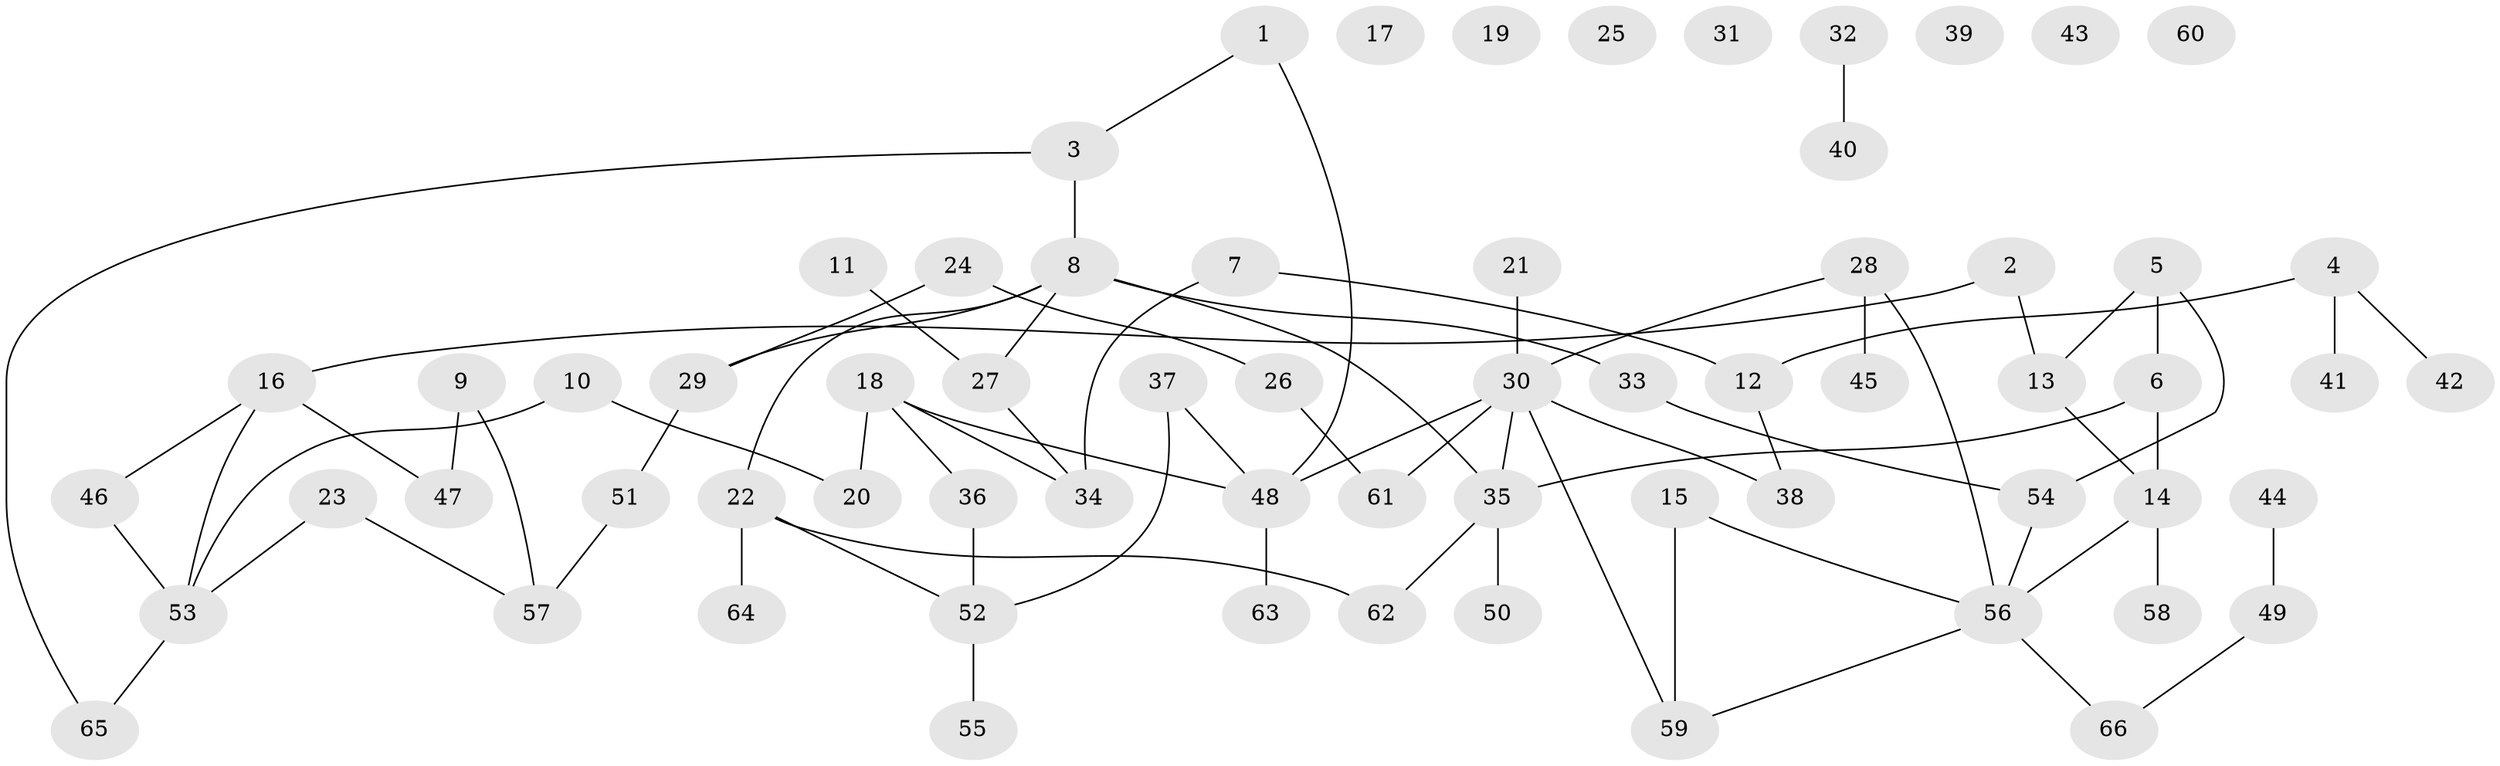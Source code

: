 // coarse degree distribution, {2: 0.2727272727272727, 4: 0.18181818181818182, 3: 0.24242424242424243, 6: 0.06060606060606061, 1: 0.18181818181818182, 5: 0.06060606060606061}
// Generated by graph-tools (version 1.1) at 2025/35/03/04/25 23:35:55]
// undirected, 66 vertices, 75 edges
graph export_dot {
  node [color=gray90,style=filled];
  1;
  2;
  3;
  4;
  5;
  6;
  7;
  8;
  9;
  10;
  11;
  12;
  13;
  14;
  15;
  16;
  17;
  18;
  19;
  20;
  21;
  22;
  23;
  24;
  25;
  26;
  27;
  28;
  29;
  30;
  31;
  32;
  33;
  34;
  35;
  36;
  37;
  38;
  39;
  40;
  41;
  42;
  43;
  44;
  45;
  46;
  47;
  48;
  49;
  50;
  51;
  52;
  53;
  54;
  55;
  56;
  57;
  58;
  59;
  60;
  61;
  62;
  63;
  64;
  65;
  66;
  1 -- 3;
  1 -- 48;
  2 -- 13;
  2 -- 16;
  3 -- 8;
  3 -- 65;
  4 -- 12;
  4 -- 41;
  4 -- 42;
  5 -- 6;
  5 -- 13;
  5 -- 54;
  6 -- 14;
  6 -- 35;
  7 -- 12;
  7 -- 34;
  8 -- 22;
  8 -- 27;
  8 -- 29;
  8 -- 33;
  8 -- 35;
  9 -- 47;
  9 -- 57;
  10 -- 20;
  10 -- 53;
  11 -- 27;
  12 -- 38;
  13 -- 14;
  14 -- 56;
  14 -- 58;
  15 -- 56;
  15 -- 59;
  16 -- 46;
  16 -- 47;
  16 -- 53;
  18 -- 20;
  18 -- 34;
  18 -- 36;
  18 -- 48;
  21 -- 30;
  22 -- 52;
  22 -- 62;
  22 -- 64;
  23 -- 53;
  23 -- 57;
  24 -- 26;
  24 -- 29;
  26 -- 61;
  27 -- 34;
  28 -- 30;
  28 -- 45;
  28 -- 56;
  29 -- 51;
  30 -- 35;
  30 -- 38;
  30 -- 48;
  30 -- 59;
  30 -- 61;
  32 -- 40;
  33 -- 54;
  35 -- 50;
  35 -- 62;
  36 -- 52;
  37 -- 48;
  37 -- 52;
  44 -- 49;
  46 -- 53;
  48 -- 63;
  49 -- 66;
  51 -- 57;
  52 -- 55;
  53 -- 65;
  54 -- 56;
  56 -- 59;
  56 -- 66;
}
